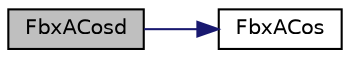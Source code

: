 digraph "FbxACosd"
{
  edge [fontname="Helvetica",fontsize="10",labelfontname="Helvetica",labelfontsize="10"];
  node [fontname="Helvetica",fontsize="10",shape=record];
  rankdir="LR";
  Node28 [label="FbxACosd",height=0.2,width=0.4,color="black", fillcolor="grey75", style="filled", fontcolor="black"];
  Node28 -> Node29 [color="midnightblue",fontsize="10",style="solid",fontname="Helvetica"];
  Node29 [label="FbxACos",height=0.2,width=0.4,color="black", fillcolor="white", style="filled",URL="$fbxmath_8h.html#ac85a6a56e2856ff101b1e8a5079961ac"];
}
